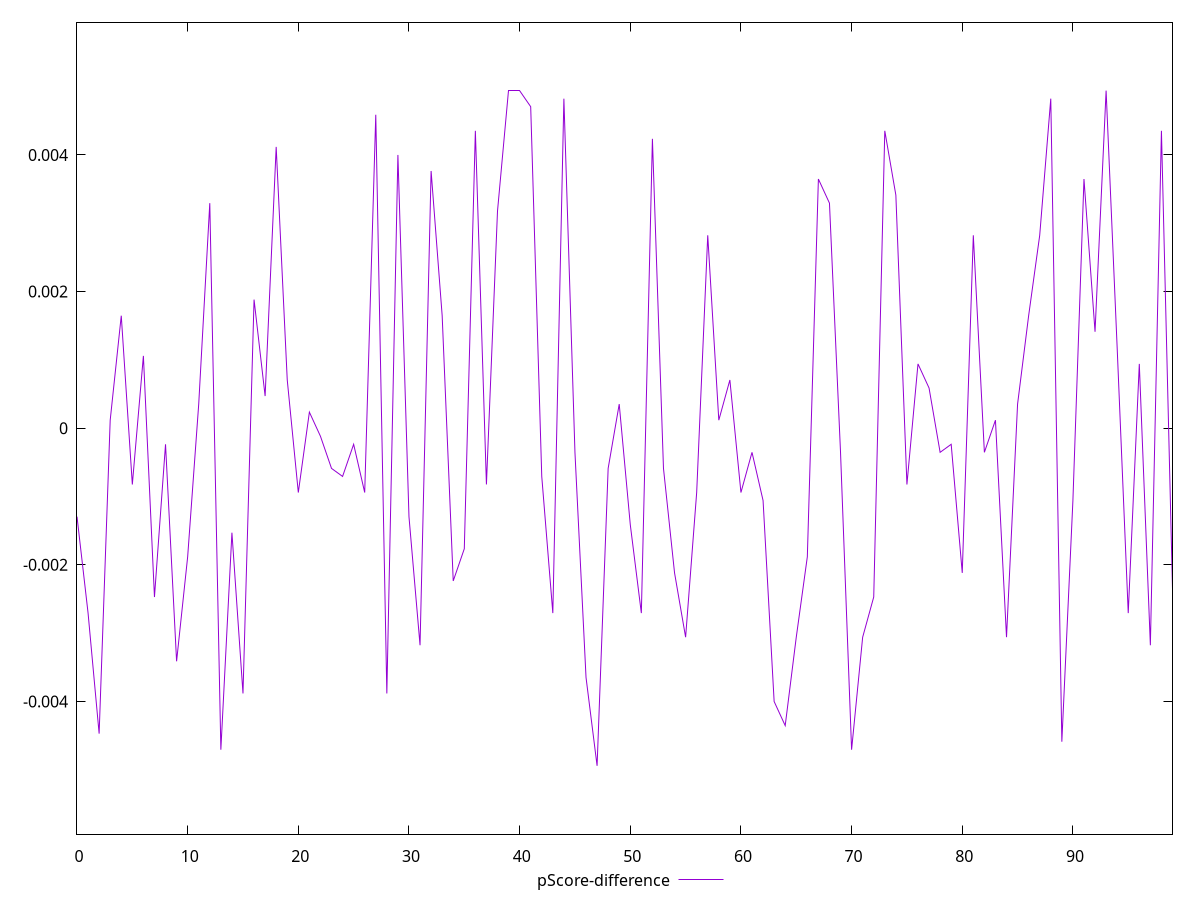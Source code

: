 reset

$pScoreDifference <<EOF
0 -0.001294117647058779
1 -0.0027058823529412246
2 -0.004470588235294171
3 0.00011764705882355564
4 0.0016470588235294459
5 -0.0008235294117647229
6 0.0010588235294117787
7 -0.0024705882352941133
8 -0.00023529411764705577
9 -0.003411764705882392
10 -0.0018823529411765016
11 0.0003529411764705559
12 0.0032941176470587807
13 -0.004705882352941171
14 -0.0015294117647058902
15 -0.003882352941176448
16 0.0018823529411764461
17 0.00047058823529411153
18 0.004117647058823559
19 0.0007058823529411673
20 -0.0009411764705882231
21 0.00023529411764705577
22 -0.00011764705882355564
23 -0.0005882352941176672
24 -0.0007058823529412228
25 -0.00023529411764705577
26 -0.0009411764705882231
27 0.004588235294117615
28 -0.003882352941176448
29 0.003999999999999948
30 -0.0012941176470588345
31 -0.0031764705882352806
32 0.003764705882352948
33 0.0016470588235293904
34 -0.0022352941176470575
35 -0.001764705882352946
36 0.0043529411764705594
37 -0.0008235294117647229
38 0.003176470588235336
39 0.004941176470588227
40 0.004941176470588227
41 0.004705882352941171
42 -0.0007058823529411673
43 -0.0027058823529412246
44 0.004823529411764671
45 -0.0003529411764705559
46 -0.003647058823529392
47 -0.004941176470588227
48 -0.0005882352941176672
49 0.0003529411764706114
50 -0.0014117647058823901
51 -0.0027058823529412246
52 0.004235294117647004
53 -0.0005882352941176672
54 -0.0021176470588235574
55 -0.0030588235294117805
56 -0.0009411764705882231
57 0.002823529411764669
58 0.00011764705882355564
59 0.0007058823529411673
60 -0.0009411764705882786
61 -0.0003529411764706114
62 -0.0010588235294117232
63 -0.0040000000000000036
64 -0.004352941176470615
65 -0.0030588235294117805
66 -0.0018823529411765016
67 0.003647058823529392
68 0.0032941176470587807
69 -0.0003529411764705559
70 -0.004705882352941171
71 -0.0030588235294117805
72 -0.0024705882352941133
73 0.0043529411764705594
74 0.0034117647058823364
75 -0.0008235294117647229
76 0.0009411764705882231
77 0.0005882352941176672
78 -0.0003529411764705559
79 -0.00023529411764705577
80 -0.002117647058823502
81 0.002823529411764669
82 -0.0003529411764706114
83 0.00011764705882355564
84 -0.0030588235294117805
85 0.0003529411764705559
86 0.0016470588235293904
87 0.002823529411764669
88 0.004823529411764671
89 -0.004588235294117671
90 -0.0010588235294117787
91 0.003647058823529392
92 0.0014117647058823346
93 0.004941176470588227
94 0.0011764705882352788
95 -0.0027058823529412246
96 0.0009411764705882231
97 -0.0031764705882352806
98 0.0043529411764705594
99 -0.0023529411764705577
EOF

set key outside below
set xrange [0:99]
set yrange [-0.005941176470588227:0.005941176470588227]
set trange [-0.005941176470588227:0.005941176470588227]
set terminal svg size 640, 500 enhanced background rgb 'white'
set output "report_00015_2021-02-09T16-11-33.973Z/render-blocking-resources/samples/pages/pScore-difference/values.svg"

plot $pScoreDifference title "pScore-difference" with line

reset
